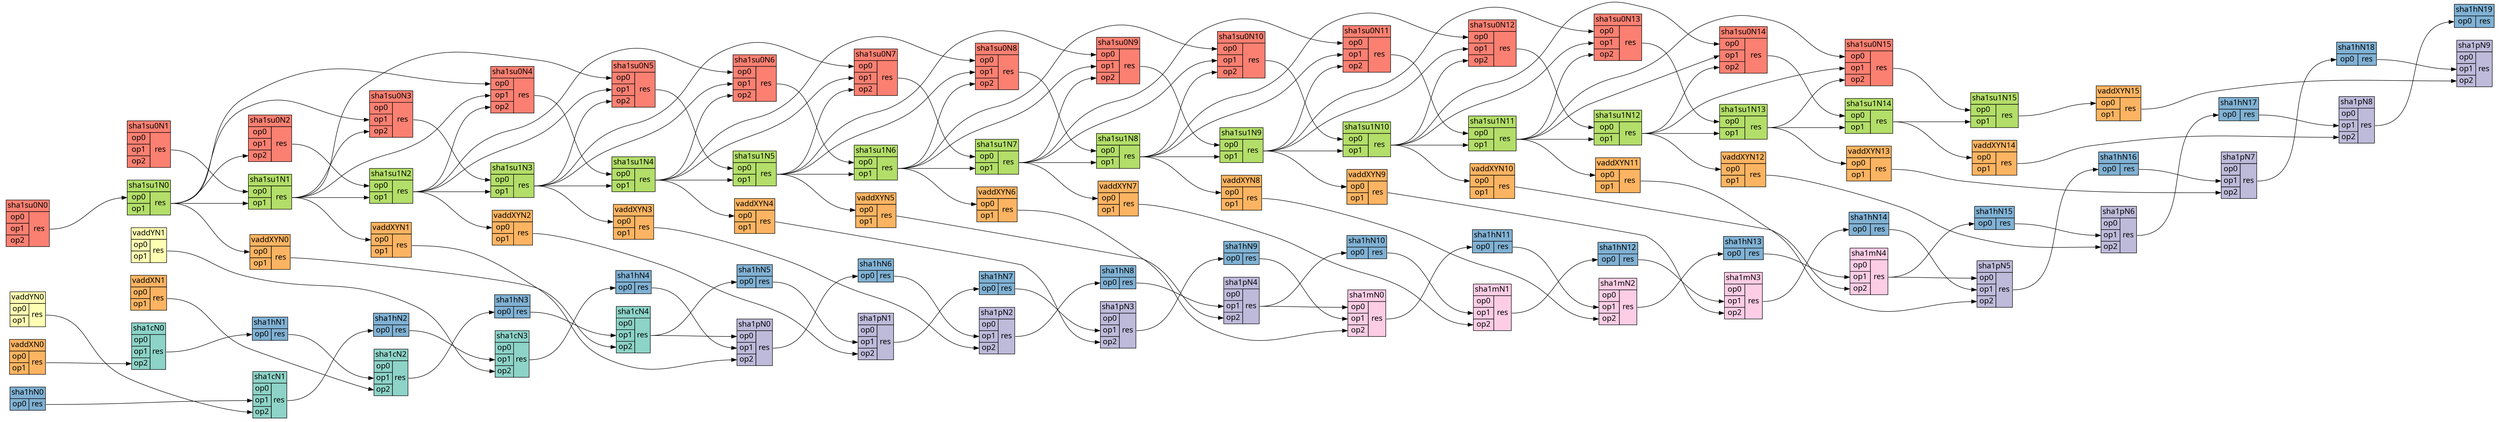 digraph g {
	mode=hier;
	newrank=true;
	esep=150;
	sep=300;
	rankdir=LR;
	overlap=false;
	ranksep="2";
	node [fontsize=16, fontname=Menlo];
	# super nodes
subgraph t0 {
	rank=same;
	# rankdir=TD;
	label="t_0";
	fontname=Menlo;

	sha1hT0 [group="sha1h",shape=none, label=<<table border="0" cellborder="1" cellspacing="0" bgcolor="#80b1d3"><tr><td colspan="2">sha1hN0</td></tr><tr><td port="op0">op0</td><td rowspan="1" port="res">res</td></tr></table>>]; # REAL


	sha1su0T0 [group="sha1su0",shape=none, label=<<table border="0" cellborder="1" cellspacing="0" bgcolor="#fb8072"><tr><td colspan="2">sha1su0N0</td></tr><tr><td port="op0">op0</td><td rowspan="3" port="res">res</td></tr><tr><td port="op1">op1</td></tr><tr><td port="op2">op2</td></tr></table>>]; # REAL

	vaddXT0 [group="vaddX",shape=none, label=<<table border="0" cellborder="1" cellspacing="0" bgcolor="#fdb462"><tr><td colspan="2">vaddXN0</td></tr><tr><td port="op0">op0</td><td rowspan="2" port="res">res</td></tr><tr><td port="op1">op1</td></tr></table>>]; # REAL

	vaddYT0 [group="vaddY",shape=none, label=<<table border="0" cellborder="1" cellspacing="0" bgcolor="#ffffb3"><tr><td colspan="2">vaddYN0</td></tr><tr><td port="op0">op0</td><td rowspan="2" port="res">res</td></tr><tr><td port="op1">op1</td></tr></table>>]; # REAL

	# intra-cycle order edges
	sha1su0T0 -> vaddYT0 [constraint=true,color=red,style=invis]; # intra-cycle
	vaddYT0 -> vaddXT0 [constraint=true,color=red,style=invis]; # intra-cycle
	vaddXT0 -> sha1hT0 [constraint=true,color=red,style=invis]; # intra-cycle
}
subgraph t1 {
	rank=same;
	# rankdir=TD;
	label="t_1";
	fontname=Menlo;
	sha1cT1 [group="sha1c",shape=none, label=<<table border="0" cellborder="1" cellspacing="0" bgcolor="#8dd3c7"><tr><td colspan="2">sha1cN0</td></tr><tr><td port="op0">op0</td><td rowspan="3" port="res">res</td></tr><tr><td port="op1">op1</td></tr><tr><td port="op2">op2</td></tr></table>>]; # REAL



	sha1su0T1 [group="sha1su0",shape=none, label=<<table border="0" cellborder="1" cellspacing="0" bgcolor="#fb8072"><tr><td colspan="2">sha1su0N1</td></tr><tr><td port="op0">op0</td><td rowspan="3" port="res">res</td></tr><tr><td port="op1">op1</td></tr><tr><td port="op2">op2</td></tr></table>>]; # REAL
	sha1su1T1 [group="sha1su1",shape=none, label=<<table border="0" cellborder="1" cellspacing="0" bgcolor="#b3de69"><tr><td colspan="2">sha1su1N0</td></tr><tr><td port="op0">op0</td><td rowspan="2" port="res">res</td></tr><tr><td port="op1">op1</td></tr></table>>]; # REAL
	vaddXT1 [group="vaddX",shape=none, label=<<table border="0" cellborder="1" cellspacing="0" bgcolor="#fdb462"><tr><td colspan="2">vaddXN1</td></tr><tr><td port="op0">op0</td><td rowspan="2" port="res">res</td></tr><tr><td port="op1">op1</td></tr></table>>]; # REAL

	vaddYT1 [group="vaddY",shape=none, label=<<table border="0" cellborder="1" cellspacing="0" bgcolor="#ffffb3"><tr><td colspan="2">vaddYN1</td></tr><tr><td port="op0">op0</td><td rowspan="2" port="res">res</td></tr><tr><td port="op1">op1</td></tr></table>>]; # REAL

	# intra-cycle order edges
	sha1su0T1 -> sha1su1T1 [constraint=true,color=red,style=invis]; # intra-cycle
	sha1su1T1 -> vaddYT1 [constraint=true,color=red,style=invis]; # intra-cycle
	vaddYT1 -> vaddXT1 [constraint=true,color=red,style=invis]; # intra-cycle
	vaddXT1 -> sha1cT1 [constraint=true,color=red,style=invis]; # intra-cycle
}
subgraph t2 {
	rank=same;
	# rankdir=TD;
	label="t_2";
	fontname=Menlo;
	sha1cT2 [group="sha1c",shape=none, label=<<table border="0" cellborder="1" cellspacing="0" bgcolor="#8dd3c7"><tr><td colspan="2">sha1cN1</td></tr><tr><td port="op0">op0</td><td rowspan="3" port="res">res</td></tr><tr><td port="op1">op1</td></tr><tr><td port="op2">op2</td></tr></table>>]; # REAL
	sha1hT2 [group="sha1h",shape=none, label=<<table border="0" cellborder="1" cellspacing="0" bgcolor="#80b1d3"><tr><td colspan="2">sha1hN1</td></tr><tr><td port="op0">op0</td><td rowspan="1" port="res">res</td></tr></table>>]; # REAL


	sha1su0T2 [group="sha1su0",shape=none, label=<<table border="0" cellborder="1" cellspacing="0" bgcolor="#fb8072"><tr><td colspan="2">sha1su0N2</td></tr><tr><td port="op0">op0</td><td rowspan="3" port="res">res</td></tr><tr><td port="op1">op1</td></tr><tr><td port="op2">op2</td></tr></table>>]; # REAL
	sha1su1T2 [group="sha1su1",shape=none, label=<<table border="0" cellborder="1" cellspacing="0" bgcolor="#b3de69"><tr><td colspan="2">sha1su1N1</td></tr><tr><td port="op0">op0</td><td rowspan="2" port="res">res</td></tr><tr><td port="op1">op1</td></tr></table>>]; # REAL

	vaddXYT2 [group="vaddXY",shape=none, label=<<table border="0" cellborder="1" cellspacing="0" bgcolor="#fdb462"><tr><td colspan="2">vaddXYN0</td></tr><tr><td port="op0">op0</td><td rowspan="2" port="res">res</td></tr><tr><td port="op1">op1</td></tr></table>>]; # REAL


	# intra-cycle order edges
	sha1su0T2 -> sha1su1T2 [constraint=true,color=red,style=invis]; # intra-cycle
	sha1su1T2 -> vaddXYT2 [constraint=true,color=red,style=invis]; # intra-cycle
	vaddXYT2 -> sha1hT2 [constraint=true,color=red,style=invis]; # intra-cycle
	sha1hT2 -> sha1cT2 [constraint=true,color=red,style=invis]; # intra-cycle
}
subgraph t3 {
	rank=same;
	# rankdir=TD;
	label="t_3";
	fontname=Menlo;
	sha1cT3 [group="sha1c",shape=none, label=<<table border="0" cellborder="1" cellspacing="0" bgcolor="#8dd3c7"><tr><td colspan="2">sha1cN2</td></tr><tr><td port="op0">op0</td><td rowspan="3" port="res">res</td></tr><tr><td port="op1">op1</td></tr><tr><td port="op2">op2</td></tr></table>>]; # REAL
	sha1hT3 [group="sha1h",shape=none, label=<<table border="0" cellborder="1" cellspacing="0" bgcolor="#80b1d3"><tr><td colspan="2">sha1hN2</td></tr><tr><td port="op0">op0</td><td rowspan="1" port="res">res</td></tr></table>>]; # REAL


	sha1su0T3 [group="sha1su0",shape=none, label=<<table border="0" cellborder="1" cellspacing="0" bgcolor="#fb8072"><tr><td colspan="2">sha1su0N3</td></tr><tr><td port="op0">op0</td><td rowspan="3" port="res">res</td></tr><tr><td port="op1">op1</td></tr><tr><td port="op2">op2</td></tr></table>>]; # REAL
	sha1su1T3 [group="sha1su1",shape=none, label=<<table border="0" cellborder="1" cellspacing="0" bgcolor="#b3de69"><tr><td colspan="2">sha1su1N2</td></tr><tr><td port="op0">op0</td><td rowspan="2" port="res">res</td></tr><tr><td port="op1">op1</td></tr></table>>]; # REAL

	vaddXYT3 [group="vaddXY",shape=none, label=<<table border="0" cellborder="1" cellspacing="0" bgcolor="#fdb462"><tr><td colspan="2">vaddXYN1</td></tr><tr><td port="op0">op0</td><td rowspan="2" port="res">res</td></tr><tr><td port="op1">op1</td></tr></table>>]; # REAL


	# intra-cycle order edges
	sha1su0T3 -> sha1su1T3 [constraint=true,color=red,style=invis]; # intra-cycle
	sha1su1T3 -> vaddXYT3 [constraint=true,color=red,style=invis]; # intra-cycle
	vaddXYT3 -> sha1hT3 [constraint=true,color=red,style=invis]; # intra-cycle
	sha1hT3 -> sha1cT3 [constraint=true,color=red,style=invis]; # intra-cycle
}
subgraph t4 {
	rank=same;
	# rankdir=TD;
	label="t_4";
	fontname=Menlo;
	sha1cT4 [group="sha1c",shape=none, label=<<table border="0" cellborder="1" cellspacing="0" bgcolor="#8dd3c7"><tr><td colspan="2">sha1cN3</td></tr><tr><td port="op0">op0</td><td rowspan="3" port="res">res</td></tr><tr><td port="op1">op1</td></tr><tr><td port="op2">op2</td></tr></table>>]; # REAL
	sha1hT4 [group="sha1h",shape=none, label=<<table border="0" cellborder="1" cellspacing="0" bgcolor="#80b1d3"><tr><td colspan="2">sha1hN3</td></tr><tr><td port="op0">op0</td><td rowspan="1" port="res">res</td></tr></table>>]; # REAL


	sha1su0T4 [group="sha1su0",shape=none, label=<<table border="0" cellborder="1" cellspacing="0" bgcolor="#fb8072"><tr><td colspan="2">sha1su0N4</td></tr><tr><td port="op0">op0</td><td rowspan="3" port="res">res</td></tr><tr><td port="op1">op1</td></tr><tr><td port="op2">op2</td></tr></table>>]; # REAL
	sha1su1T4 [group="sha1su1",shape=none, label=<<table border="0" cellborder="1" cellspacing="0" bgcolor="#b3de69"><tr><td colspan="2">sha1su1N3</td></tr><tr><td port="op0">op0</td><td rowspan="2" port="res">res</td></tr><tr><td port="op1">op1</td></tr></table>>]; # REAL

	vaddXYT4 [group="vaddXY",shape=none, label=<<table border="0" cellborder="1" cellspacing="0" bgcolor="#fdb462"><tr><td colspan="2">vaddXYN2</td></tr><tr><td port="op0">op0</td><td rowspan="2" port="res">res</td></tr><tr><td port="op1">op1</td></tr></table>>]; # REAL


	# intra-cycle order edges
	sha1su0T4 -> sha1su1T4 [constraint=true,color=red,style=invis]; # intra-cycle
	sha1su1T4 -> vaddXYT4 [constraint=true,color=red,style=invis]; # intra-cycle
	vaddXYT4 -> sha1hT4 [constraint=true,color=red,style=invis]; # intra-cycle
	sha1hT4 -> sha1cT4 [constraint=true,color=red,style=invis]; # intra-cycle
}
subgraph t5 {
	rank=same;
	# rankdir=TD;
	label="t_5";
	fontname=Menlo;
	sha1cT5 [group="sha1c",shape=none, label=<<table border="0" cellborder="1" cellspacing="0" bgcolor="#8dd3c7"><tr><td colspan="2">sha1cN4</td></tr><tr><td port="op0">op0</td><td rowspan="3" port="res">res</td></tr><tr><td port="op1">op1</td></tr><tr><td port="op2">op2</td></tr></table>>]; # REAL
	sha1hT5 [group="sha1h",shape=none, label=<<table border="0" cellborder="1" cellspacing="0" bgcolor="#80b1d3"><tr><td colspan="2">sha1hN4</td></tr><tr><td port="op0">op0</td><td rowspan="1" port="res">res</td></tr></table>>]; # REAL


	sha1su0T5 [group="sha1su0",shape=none, label=<<table border="0" cellborder="1" cellspacing="0" bgcolor="#fb8072"><tr><td colspan="2">sha1su0N5</td></tr><tr><td port="op0">op0</td><td rowspan="3" port="res">res</td></tr><tr><td port="op1">op1</td></tr><tr><td port="op2">op2</td></tr></table>>]; # REAL
	sha1su1T5 [group="sha1su1",shape=none, label=<<table border="0" cellborder="1" cellspacing="0" bgcolor="#b3de69"><tr><td colspan="2">sha1su1N4</td></tr><tr><td port="op0">op0</td><td rowspan="2" port="res">res</td></tr><tr><td port="op1">op1</td></tr></table>>]; # REAL

	vaddXYT5 [group="vaddXY",shape=none, label=<<table border="0" cellborder="1" cellspacing="0" bgcolor="#fdb462"><tr><td colspan="2">vaddXYN3</td></tr><tr><td port="op0">op0</td><td rowspan="2" port="res">res</td></tr><tr><td port="op1">op1</td></tr></table>>]; # REAL


	# intra-cycle order edges
	sha1su0T5 -> sha1su1T5 [constraint=true,color=red,style=invis]; # intra-cycle
	sha1su1T5 -> vaddXYT5 [constraint=true,color=red,style=invis]; # intra-cycle
	vaddXYT5 -> sha1hT5 [constraint=true,color=red,style=invis]; # intra-cycle
	sha1hT5 -> sha1cT5 [constraint=true,color=red,style=invis]; # intra-cycle
}
subgraph t6 {
	rank=same;
	# rankdir=TD;
	label="t_6";
	fontname=Menlo;

	sha1hT6 [group="sha1h",shape=none, label=<<table border="0" cellborder="1" cellspacing="0" bgcolor="#80b1d3"><tr><td colspan="2">sha1hN5</td></tr><tr><td port="op0">op0</td><td rowspan="1" port="res">res</td></tr></table>>]; # REAL

	sha1pT6 [group="sha1p",shape=none, label=<<table border="0" cellborder="1" cellspacing="0" bgcolor="#bebada"><tr><td colspan="2">sha1pN0</td></tr><tr><td port="op0">op0</td><td rowspan="3" port="res">res</td></tr><tr><td port="op1">op1</td></tr><tr><td port="op2">op2</td></tr></table>>]; # REAL
	sha1su0T6 [group="sha1su0",shape=none, label=<<table border="0" cellborder="1" cellspacing="0" bgcolor="#fb8072"><tr><td colspan="2">sha1su0N6</td></tr><tr><td port="op0">op0</td><td rowspan="3" port="res">res</td></tr><tr><td port="op1">op1</td></tr><tr><td port="op2">op2</td></tr></table>>]; # REAL
	sha1su1T6 [group="sha1su1",shape=none, label=<<table border="0" cellborder="1" cellspacing="0" bgcolor="#b3de69"><tr><td colspan="2">sha1su1N5</td></tr><tr><td port="op0">op0</td><td rowspan="2" port="res">res</td></tr><tr><td port="op1">op1</td></tr></table>>]; # REAL

	vaddXYT6 [group="vaddXY",shape=none, label=<<table border="0" cellborder="1" cellspacing="0" bgcolor="#fdb462"><tr><td colspan="2">vaddXYN4</td></tr><tr><td port="op0">op0</td><td rowspan="2" port="res">res</td></tr><tr><td port="op1">op1</td></tr></table>>]; # REAL


	# intra-cycle order edges
	sha1su0T6 -> sha1su1T6 [constraint=true,color=red,style=invis]; # intra-cycle
	sha1su1T6 -> vaddXYT6 [constraint=true,color=red,style=invis]; # intra-cycle
	vaddXYT6 -> sha1hT6 [constraint=true,color=red,style=invis]; # intra-cycle
	sha1hT6 -> sha1pT6 [constraint=true,color=red,style=invis]; # intra-cycle
}
subgraph t7 {
	rank=same;
	# rankdir=TD;
	label="t_7";
	fontname=Menlo;

	sha1hT7 [group="sha1h",shape=none, label=<<table border="0" cellborder="1" cellspacing="0" bgcolor="#80b1d3"><tr><td colspan="2">sha1hN6</td></tr><tr><td port="op0">op0</td><td rowspan="1" port="res">res</td></tr></table>>]; # REAL

	sha1pT7 [group="sha1p",shape=none, label=<<table border="0" cellborder="1" cellspacing="0" bgcolor="#bebada"><tr><td colspan="2">sha1pN1</td></tr><tr><td port="op0">op0</td><td rowspan="3" port="res">res</td></tr><tr><td port="op1">op1</td></tr><tr><td port="op2">op2</td></tr></table>>]; # REAL
	sha1su0T7 [group="sha1su0",shape=none, label=<<table border="0" cellborder="1" cellspacing="0" bgcolor="#fb8072"><tr><td colspan="2">sha1su0N7</td></tr><tr><td port="op0">op0</td><td rowspan="3" port="res">res</td></tr><tr><td port="op1">op1</td></tr><tr><td port="op2">op2</td></tr></table>>]; # REAL
	sha1su1T7 [group="sha1su1",shape=none, label=<<table border="0" cellborder="1" cellspacing="0" bgcolor="#b3de69"><tr><td colspan="2">sha1su1N6</td></tr><tr><td port="op0">op0</td><td rowspan="2" port="res">res</td></tr><tr><td port="op1">op1</td></tr></table>>]; # REAL

	vaddXYT7 [group="vaddXY",shape=none, label=<<table border="0" cellborder="1" cellspacing="0" bgcolor="#fdb462"><tr><td colspan="2">vaddXYN5</td></tr><tr><td port="op0">op0</td><td rowspan="2" port="res">res</td></tr><tr><td port="op1">op1</td></tr></table>>]; # REAL


	# intra-cycle order edges
	sha1su0T7 -> sha1su1T7 [constraint=true,color=red,style=invis]; # intra-cycle
	sha1su1T7 -> vaddXYT7 [constraint=true,color=red,style=invis]; # intra-cycle
	vaddXYT7 -> sha1hT7 [constraint=true,color=red,style=invis]; # intra-cycle
	sha1hT7 -> sha1pT7 [constraint=true,color=red,style=invis]; # intra-cycle
}
subgraph t8 {
	rank=same;
	# rankdir=TD;
	label="t_8";
	fontname=Menlo;

	sha1hT8 [group="sha1h",shape=none, label=<<table border="0" cellborder="1" cellspacing="0" bgcolor="#80b1d3"><tr><td colspan="2">sha1hN7</td></tr><tr><td port="op0">op0</td><td rowspan="1" port="res">res</td></tr></table>>]; # REAL

	sha1pT8 [group="sha1p",shape=none, label=<<table border="0" cellborder="1" cellspacing="0" bgcolor="#bebada"><tr><td colspan="2">sha1pN2</td></tr><tr><td port="op0">op0</td><td rowspan="3" port="res">res</td></tr><tr><td port="op1">op1</td></tr><tr><td port="op2">op2</td></tr></table>>]; # REAL
	sha1su0T8 [group="sha1su0",shape=none, label=<<table border="0" cellborder="1" cellspacing="0" bgcolor="#fb8072"><tr><td colspan="2">sha1su0N8</td></tr><tr><td port="op0">op0</td><td rowspan="3" port="res">res</td></tr><tr><td port="op1">op1</td></tr><tr><td port="op2">op2</td></tr></table>>]; # REAL
	sha1su1T8 [group="sha1su1",shape=none, label=<<table border="0" cellborder="1" cellspacing="0" bgcolor="#b3de69"><tr><td colspan="2">sha1su1N7</td></tr><tr><td port="op0">op0</td><td rowspan="2" port="res">res</td></tr><tr><td port="op1">op1</td></tr></table>>]; # REAL

	vaddXYT8 [group="vaddXY",shape=none, label=<<table border="0" cellborder="1" cellspacing="0" bgcolor="#fdb462"><tr><td colspan="2">vaddXYN6</td></tr><tr><td port="op0">op0</td><td rowspan="2" port="res">res</td></tr><tr><td port="op1">op1</td></tr></table>>]; # REAL


	# intra-cycle order edges
	sha1su0T8 -> sha1su1T8 [constraint=true,color=red,style=invis]; # intra-cycle
	sha1su1T8 -> vaddXYT8 [constraint=true,color=red,style=invis]; # intra-cycle
	vaddXYT8 -> sha1hT8 [constraint=true,color=red,style=invis]; # intra-cycle
	sha1hT8 -> sha1pT8 [constraint=true,color=red,style=invis]; # intra-cycle
}
subgraph t9 {
	rank=same;
	# rankdir=TD;
	label="t_9";
	fontname=Menlo;

	sha1hT9 [group="sha1h",shape=none, label=<<table border="0" cellborder="1" cellspacing="0" bgcolor="#80b1d3"><tr><td colspan="2">sha1hN8</td></tr><tr><td port="op0">op0</td><td rowspan="1" port="res">res</td></tr></table>>]; # REAL

	sha1pT9 [group="sha1p",shape=none, label=<<table border="0" cellborder="1" cellspacing="0" bgcolor="#bebada"><tr><td colspan="2">sha1pN3</td></tr><tr><td port="op0">op0</td><td rowspan="3" port="res">res</td></tr><tr><td port="op1">op1</td></tr><tr><td port="op2">op2</td></tr></table>>]; # REAL
	sha1su0T9 [group="sha1su0",shape=none, label=<<table border="0" cellborder="1" cellspacing="0" bgcolor="#fb8072"><tr><td colspan="2">sha1su0N9</td></tr><tr><td port="op0">op0</td><td rowspan="3" port="res">res</td></tr><tr><td port="op1">op1</td></tr><tr><td port="op2">op2</td></tr></table>>]; # REAL
	sha1su1T9 [group="sha1su1",shape=none, label=<<table border="0" cellborder="1" cellspacing="0" bgcolor="#b3de69"><tr><td colspan="2">sha1su1N8</td></tr><tr><td port="op0">op0</td><td rowspan="2" port="res">res</td></tr><tr><td port="op1">op1</td></tr></table>>]; # REAL

	vaddXYT9 [group="vaddXY",shape=none, label=<<table border="0" cellborder="1" cellspacing="0" bgcolor="#fdb462"><tr><td colspan="2">vaddXYN7</td></tr><tr><td port="op0">op0</td><td rowspan="2" port="res">res</td></tr><tr><td port="op1">op1</td></tr></table>>]; # REAL


	# intra-cycle order edges
	sha1su0T9 -> sha1su1T9 [constraint=true,color=red,style=invis]; # intra-cycle
	sha1su1T9 -> vaddXYT9 [constraint=true,color=red,style=invis]; # intra-cycle
	vaddXYT9 -> sha1hT9 [constraint=true,color=red,style=invis]; # intra-cycle
	sha1hT9 -> sha1pT9 [constraint=true,color=red,style=invis]; # intra-cycle
}
subgraph t10 {
	rank=same;
	# rankdir=TD;
	label="t_10";
	fontname=Menlo;

	sha1hT10 [group="sha1h",shape=none, label=<<table border="0" cellborder="1" cellspacing="0" bgcolor="#80b1d3"><tr><td colspan="2">sha1hN9</td></tr><tr><td port="op0">op0</td><td rowspan="1" port="res">res</td></tr></table>>]; # REAL

	sha1pT10 [group="sha1p",shape=none, label=<<table border="0" cellborder="1" cellspacing="0" bgcolor="#bebada"><tr><td colspan="2">sha1pN4</td></tr><tr><td port="op0">op0</td><td rowspan="3" port="res">res</td></tr><tr><td port="op1">op1</td></tr><tr><td port="op2">op2</td></tr></table>>]; # REAL
	sha1su0T10 [group="sha1su0",shape=none, label=<<table border="0" cellborder="1" cellspacing="0" bgcolor="#fb8072"><tr><td colspan="2">sha1su0N10</td></tr><tr><td port="op0">op0</td><td rowspan="3" port="res">res</td></tr><tr><td port="op1">op1</td></tr><tr><td port="op2">op2</td></tr></table>>]; # REAL
	sha1su1T10 [group="sha1su1",shape=none, label=<<table border="0" cellborder="1" cellspacing="0" bgcolor="#b3de69"><tr><td colspan="2">sha1su1N9</td></tr><tr><td port="op0">op0</td><td rowspan="2" port="res">res</td></tr><tr><td port="op1">op1</td></tr></table>>]; # REAL

	vaddXYT10 [group="vaddXY",shape=none, label=<<table border="0" cellborder="1" cellspacing="0" bgcolor="#fdb462"><tr><td colspan="2">vaddXYN8</td></tr><tr><td port="op0">op0</td><td rowspan="2" port="res">res</td></tr><tr><td port="op1">op1</td></tr></table>>]; # REAL


	# intra-cycle order edges
	sha1su0T10 -> sha1su1T10 [constraint=true,color=red,style=invis]; # intra-cycle
	sha1su1T10 -> vaddXYT10 [constraint=true,color=red,style=invis]; # intra-cycle
	vaddXYT10 -> sha1hT10 [constraint=true,color=red,style=invis]; # intra-cycle
	sha1hT10 -> sha1pT10 [constraint=true,color=red,style=invis]; # intra-cycle
}
subgraph t11 {
	rank=same;
	# rankdir=TD;
	label="t_11";
	fontname=Menlo;

	sha1hT11 [group="sha1h",shape=none, label=<<table border="0" cellborder="1" cellspacing="0" bgcolor="#80b1d3"><tr><td colspan="2">sha1hN10</td></tr><tr><td port="op0">op0</td><td rowspan="1" port="res">res</td></tr></table>>]; # REAL
	sha1mT11 [group="sha1m",shape=none, label=<<table border="0" cellborder="1" cellspacing="0" bgcolor="#fccde5"><tr><td colspan="2">sha1mN0</td></tr><tr><td port="op0">op0</td><td rowspan="3" port="res">res</td></tr><tr><td port="op1">op1</td></tr><tr><td port="op2">op2</td></tr></table>>]; # REAL

	sha1su0T11 [group="sha1su0",shape=none, label=<<table border="0" cellborder="1" cellspacing="0" bgcolor="#fb8072"><tr><td colspan="2">sha1su0N11</td></tr><tr><td port="op0">op0</td><td rowspan="3" port="res">res</td></tr><tr><td port="op1">op1</td></tr><tr><td port="op2">op2</td></tr></table>>]; # REAL
	sha1su1T11 [group="sha1su1",shape=none, label=<<table border="0" cellborder="1" cellspacing="0" bgcolor="#b3de69"><tr><td colspan="2">sha1su1N10</td></tr><tr><td port="op0">op0</td><td rowspan="2" port="res">res</td></tr><tr><td port="op1">op1</td></tr></table>>]; # REAL

	vaddXYT11 [group="vaddXY",shape=none, label=<<table border="0" cellborder="1" cellspacing="0" bgcolor="#fdb462"><tr><td colspan="2">vaddXYN9</td></tr><tr><td port="op0">op0</td><td rowspan="2" port="res">res</td></tr><tr><td port="op1">op1</td></tr></table>>]; # REAL


	# intra-cycle order edges
	sha1su0T11 -> sha1su1T11 [constraint=true,color=red,style=invis]; # intra-cycle
	sha1su1T11 -> vaddXYT11 [constraint=true,color=red,style=invis]; # intra-cycle
	vaddXYT11 -> sha1hT11 [constraint=true,color=red,style=invis]; # intra-cycle
	sha1hT11 -> sha1mT11 [constraint=true,color=red,style=invis]; # intra-cycle
}
subgraph t12 {
	rank=same;
	# rankdir=TD;
	label="t_12";
	fontname=Menlo;

	sha1hT12 [group="sha1h",shape=none, label=<<table border="0" cellborder="1" cellspacing="0" bgcolor="#80b1d3"><tr><td colspan="2">sha1hN11</td></tr><tr><td port="op0">op0</td><td rowspan="1" port="res">res</td></tr></table>>]; # REAL
	sha1mT12 [group="sha1m",shape=none, label=<<table border="0" cellborder="1" cellspacing="0" bgcolor="#fccde5"><tr><td colspan="2">sha1mN1</td></tr><tr><td port="op0">op0</td><td rowspan="3" port="res">res</td></tr><tr><td port="op1">op1</td></tr><tr><td port="op2">op2</td></tr></table>>]; # REAL

	sha1su0T12 [group="sha1su0",shape=none, label=<<table border="0" cellborder="1" cellspacing="0" bgcolor="#fb8072"><tr><td colspan="2">sha1su0N12</td></tr><tr><td port="op0">op0</td><td rowspan="3" port="res">res</td></tr><tr><td port="op1">op1</td></tr><tr><td port="op2">op2</td></tr></table>>]; # REAL
	sha1su1T12 [group="sha1su1",shape=none, label=<<table border="0" cellborder="1" cellspacing="0" bgcolor="#b3de69"><tr><td colspan="2">sha1su1N11</td></tr><tr><td port="op0">op0</td><td rowspan="2" port="res">res</td></tr><tr><td port="op1">op1</td></tr></table>>]; # REAL

	vaddXYT12 [group="vaddXY",shape=none, label=<<table border="0" cellborder="1" cellspacing="0" bgcolor="#fdb462"><tr><td colspan="2">vaddXYN10</td></tr><tr><td port="op0">op0</td><td rowspan="2" port="res">res</td></tr><tr><td port="op1">op1</td></tr></table>>]; # REAL


	# intra-cycle order edges
	sha1su0T12 -> sha1su1T12 [constraint=true,color=red,style=invis]; # intra-cycle
	sha1su1T12 -> vaddXYT12 [constraint=true,color=red,style=invis]; # intra-cycle
	vaddXYT12 -> sha1hT12 [constraint=true,color=red,style=invis]; # intra-cycle
	sha1hT12 -> sha1mT12 [constraint=true,color=red,style=invis]; # intra-cycle
}
subgraph t13 {
	rank=same;
	# rankdir=TD;
	label="t_13";
	fontname=Menlo;

	sha1hT13 [group="sha1h",shape=none, label=<<table border="0" cellborder="1" cellspacing="0" bgcolor="#80b1d3"><tr><td colspan="2">sha1hN12</td></tr><tr><td port="op0">op0</td><td rowspan="1" port="res">res</td></tr></table>>]; # REAL
	sha1mT13 [group="sha1m",shape=none, label=<<table border="0" cellborder="1" cellspacing="0" bgcolor="#fccde5"><tr><td colspan="2">sha1mN2</td></tr><tr><td port="op0">op0</td><td rowspan="3" port="res">res</td></tr><tr><td port="op1">op1</td></tr><tr><td port="op2">op2</td></tr></table>>]; # REAL

	sha1su0T13 [group="sha1su0",shape=none, label=<<table border="0" cellborder="1" cellspacing="0" bgcolor="#fb8072"><tr><td colspan="2">sha1su0N13</td></tr><tr><td port="op0">op0</td><td rowspan="3" port="res">res</td></tr><tr><td port="op1">op1</td></tr><tr><td port="op2">op2</td></tr></table>>]; # REAL
	sha1su1T13 [group="sha1su1",shape=none, label=<<table border="0" cellborder="1" cellspacing="0" bgcolor="#b3de69"><tr><td colspan="2">sha1su1N12</td></tr><tr><td port="op0">op0</td><td rowspan="2" port="res">res</td></tr><tr><td port="op1">op1</td></tr></table>>]; # REAL

	vaddXYT13 [group="vaddXY",shape=none, label=<<table border="0" cellborder="1" cellspacing="0" bgcolor="#fdb462"><tr><td colspan="2">vaddXYN11</td></tr><tr><td port="op0">op0</td><td rowspan="2" port="res">res</td></tr><tr><td port="op1">op1</td></tr></table>>]; # REAL


	# intra-cycle order edges
	sha1su0T13 -> sha1su1T13 [constraint=true,color=red,style=invis]; # intra-cycle
	sha1su1T13 -> vaddXYT13 [constraint=true,color=red,style=invis]; # intra-cycle
	vaddXYT13 -> sha1hT13 [constraint=true,color=red,style=invis]; # intra-cycle
	sha1hT13 -> sha1mT13 [constraint=true,color=red,style=invis]; # intra-cycle
}
subgraph t14 {
	rank=same;
	# rankdir=TD;
	label="t_14";
	fontname=Menlo;

	sha1hT14 [group="sha1h",shape=none, label=<<table border="0" cellborder="1" cellspacing="0" bgcolor="#80b1d3"><tr><td colspan="2">sha1hN13</td></tr><tr><td port="op0">op0</td><td rowspan="1" port="res">res</td></tr></table>>]; # REAL
	sha1mT14 [group="sha1m",shape=none, label=<<table border="0" cellborder="1" cellspacing="0" bgcolor="#fccde5"><tr><td colspan="2">sha1mN3</td></tr><tr><td port="op0">op0</td><td rowspan="3" port="res">res</td></tr><tr><td port="op1">op1</td></tr><tr><td port="op2">op2</td></tr></table>>]; # REAL

	sha1su0T14 [group="sha1su0",shape=none, label=<<table border="0" cellborder="1" cellspacing="0" bgcolor="#fb8072"><tr><td colspan="2">sha1su0N14</td></tr><tr><td port="op0">op0</td><td rowspan="3" port="res">res</td></tr><tr><td port="op1">op1</td></tr><tr><td port="op2">op2</td></tr></table>>]; # REAL
	sha1su1T14 [group="sha1su1",shape=none, label=<<table border="0" cellborder="1" cellspacing="0" bgcolor="#b3de69"><tr><td colspan="2">sha1su1N13</td></tr><tr><td port="op0">op0</td><td rowspan="2" port="res">res</td></tr><tr><td port="op1">op1</td></tr></table>>]; # REAL

	vaddXYT14 [group="vaddXY",shape=none, label=<<table border="0" cellborder="1" cellspacing="0" bgcolor="#fdb462"><tr><td colspan="2">vaddXYN12</td></tr><tr><td port="op0">op0</td><td rowspan="2" port="res">res</td></tr><tr><td port="op1">op1</td></tr></table>>]; # REAL


	# intra-cycle order edges
	sha1su0T14 -> sha1su1T14 [constraint=true,color=red,style=invis]; # intra-cycle
	sha1su1T14 -> vaddXYT14 [constraint=true,color=red,style=invis]; # intra-cycle
	vaddXYT14 -> sha1hT14 [constraint=true,color=red,style=invis]; # intra-cycle
	sha1hT14 -> sha1mT14 [constraint=true,color=red,style=invis]; # intra-cycle
}
subgraph t15 {
	rank=same;
	# rankdir=TD;
	label="t_15";
	fontname=Menlo;

	sha1hT15 [group="sha1h",shape=none, label=<<table border="0" cellborder="1" cellspacing="0" bgcolor="#80b1d3"><tr><td colspan="2">sha1hN14</td></tr><tr><td port="op0">op0</td><td rowspan="1" port="res">res</td></tr></table>>]; # REAL
	sha1mT15 [group="sha1m",shape=none, label=<<table border="0" cellborder="1" cellspacing="0" bgcolor="#fccde5"><tr><td colspan="2">sha1mN4</td></tr><tr><td port="op0">op0</td><td rowspan="3" port="res">res</td></tr><tr><td port="op1">op1</td></tr><tr><td port="op2">op2</td></tr></table>>]; # REAL

	sha1su0T15 [group="sha1su0",shape=none, label=<<table border="0" cellborder="1" cellspacing="0" bgcolor="#fb8072"><tr><td colspan="2">sha1su0N15</td></tr><tr><td port="op0">op0</td><td rowspan="3" port="res">res</td></tr><tr><td port="op1">op1</td></tr><tr><td port="op2">op2</td></tr></table>>]; # REAL
	sha1su1T15 [group="sha1su1",shape=none, label=<<table border="0" cellborder="1" cellspacing="0" bgcolor="#b3de69"><tr><td colspan="2">sha1su1N14</td></tr><tr><td port="op0">op0</td><td rowspan="2" port="res">res</td></tr><tr><td port="op1">op1</td></tr></table>>]; # REAL

	vaddXYT15 [group="vaddXY",shape=none, label=<<table border="0" cellborder="1" cellspacing="0" bgcolor="#fdb462"><tr><td colspan="2">vaddXYN13</td></tr><tr><td port="op0">op0</td><td rowspan="2" port="res">res</td></tr><tr><td port="op1">op1</td></tr></table>>]; # REAL


	# intra-cycle order edges
	sha1su0T15 -> sha1su1T15 [constraint=true,color=red,style=invis]; # intra-cycle
	sha1su1T15 -> vaddXYT15 [constraint=true,color=red,style=invis]; # intra-cycle
	vaddXYT15 -> sha1hT15 [constraint=true,color=red,style=invis]; # intra-cycle
	sha1hT15 -> sha1mT15 [constraint=true,color=red,style=invis]; # intra-cycle
}
subgraph t16 {
	rank=same;
	# rankdir=TD;
	label="t_16";
	fontname=Menlo;

	sha1hT16 [group="sha1h",shape=none, label=<<table border="0" cellborder="1" cellspacing="0" bgcolor="#80b1d3"><tr><td colspan="2">sha1hN15</td></tr><tr><td port="op0">op0</td><td rowspan="1" port="res">res</td></tr></table>>]; # REAL

	sha1pT16 [group="sha1p",shape=none, label=<<table border="0" cellborder="1" cellspacing="0" bgcolor="#bebada"><tr><td colspan="2">sha1pN5</td></tr><tr><td port="op0">op0</td><td rowspan="3" port="res">res</td></tr><tr><td port="op1">op1</td></tr><tr><td port="op2">op2</td></tr></table>>]; # REAL

	sha1su1T16 [group="sha1su1",shape=none, label=<<table border="0" cellborder="1" cellspacing="0" bgcolor="#b3de69"><tr><td colspan="2">sha1su1N15</td></tr><tr><td port="op0">op0</td><td rowspan="2" port="res">res</td></tr><tr><td port="op1">op1</td></tr></table>>]; # REAL

	vaddXYT16 [group="vaddXY",shape=none, label=<<table border="0" cellborder="1" cellspacing="0" bgcolor="#fdb462"><tr><td colspan="2">vaddXYN14</td></tr><tr><td port="op0">op0</td><td rowspan="2" port="res">res</td></tr><tr><td port="op1">op1</td></tr></table>>]; # REAL


	# intra-cycle order edges
	sha1su1T16 -> vaddXYT16 [constraint=true,color=red,style=invis]; # intra-cycle
	vaddXYT16 -> sha1hT16 [constraint=true,color=red,style=invis]; # intra-cycle
	sha1hT16 -> sha1pT16 [constraint=true,color=red,style=invis]; # intra-cycle
}
subgraph t17 {
	rank=same;
	# rankdir=TD;
	label="t_17";
	fontname=Menlo;

	sha1hT17 [group="sha1h",shape=none, label=<<table border="0" cellborder="1" cellspacing="0" bgcolor="#80b1d3"><tr><td colspan="2">sha1hN16</td></tr><tr><td port="op0">op0</td><td rowspan="1" port="res">res</td></tr></table>>]; # REAL

	sha1pT17 [group="sha1p",shape=none, label=<<table border="0" cellborder="1" cellspacing="0" bgcolor="#bebada"><tr><td colspan="2">sha1pN6</td></tr><tr><td port="op0">op0</td><td rowspan="3" port="res">res</td></tr><tr><td port="op1">op1</td></tr><tr><td port="op2">op2</td></tr></table>>]; # REAL



	vaddXYT17 [group="vaddXY",shape=none, label=<<table border="0" cellborder="1" cellspacing="0" bgcolor="#fdb462"><tr><td colspan="2">vaddXYN15</td></tr><tr><td port="op0">op0</td><td rowspan="2" port="res">res</td></tr><tr><td port="op1">op1</td></tr></table>>]; # REAL


	# intra-cycle order edges
	vaddXYT17 -> sha1hT17 [constraint=true,color=red,style=invis]; # intra-cycle
	sha1hT17 -> sha1pT17 [constraint=true,color=red,style=invis]; # intra-cycle
}
subgraph t18 {
	rank=same;
	# rankdir=TD;
	label="t_18";
	fontname=Menlo;

	sha1hT18 [group="sha1h",shape=none, label=<<table border="0" cellborder="1" cellspacing="0" bgcolor="#80b1d3"><tr><td colspan="2">sha1hN17</td></tr><tr><td port="op0">op0</td><td rowspan="1" port="res">res</td></tr></table>>]; # REAL

	sha1pT18 [group="sha1p",shape=none, label=<<table border="0" cellborder="1" cellspacing="0" bgcolor="#bebada"><tr><td colspan="2">sha1pN7</td></tr><tr><td port="op0">op0</td><td rowspan="3" port="res">res</td></tr><tr><td port="op1">op1</td></tr><tr><td port="op2">op2</td></tr></table>>]; # REAL






	# intra-cycle order edges
	sha1hT18 -> sha1pT18 [constraint=true,color=red,style=invis]; # intra-cycle
}
subgraph t19 {
	rank=same;
	# rankdir=TD;
	label="t_19";
	fontname=Menlo;

	sha1hT19 [group="sha1h",shape=none, label=<<table border="0" cellborder="1" cellspacing="0" bgcolor="#80b1d3"><tr><td colspan="2">sha1hN18</td></tr><tr><td port="op0">op0</td><td rowspan="1" port="res">res</td></tr></table>>]; # REAL

	sha1pT19 [group="sha1p",shape=none, label=<<table border="0" cellborder="1" cellspacing="0" bgcolor="#bebada"><tr><td colspan="2">sha1pN8</td></tr><tr><td port="op0">op0</td><td rowspan="3" port="res">res</td></tr><tr><td port="op1">op1</td></tr><tr><td port="op2">op2</td></tr></table>>]; # REAL






	# intra-cycle order edges
	sha1hT19 -> sha1pT19 [constraint=true,color=red,style=invis]; # intra-cycle
}
subgraph t20 {
	rank=same;
	# rankdir=TD;
	label="t_20";
	fontname=Menlo;

	sha1hT20 [group="sha1h",shape=none, label=<<table border="0" cellborder="1" cellspacing="0" bgcolor="#80b1d3"><tr><td colspan="2">sha1hN19</td></tr><tr><td port="op0">op0</td><td rowspan="1" port="res">res</td></tr></table>>]; # REAL

	sha1pT20 [group="sha1p",shape=none, label=<<table border="0" cellborder="1" cellspacing="0" bgcolor="#bebada"><tr><td colspan="2">sha1pN9</td></tr><tr><td port="op0">op0</td><td rowspan="3" port="res">res</td></tr><tr><td port="op1">op1</td></tr><tr><td port="op2">op2</td></tr></table>>]; # REAL






	# intra-cycle order edges
	sha1hT20 -> sha1pT20 [constraint=true,color=red,style=invis]; # intra-cycle
}


	# super node order edges






	# inter-cycle order edges



	# edges
	sha1su0T0:res:e -> sha1su1T1:op0:w
	vaddXT0:res:e -> sha1cT1:op2:w
	sha1su1T1:res:e -> vaddXYT2:op0:w
	sha1su0T1:res:e -> sha1su1T2:op0:w
	sha1su1T1:res:e -> sha1su1T2:op1:w
	sha1su1T1:res:e -> sha1su0T2:op2:w
	sha1cT1:res:e -> sha1hT2:op0:w
	sha1hT0:res:e -> sha1cT2:op1:w
	vaddYT0:res:e -> sha1cT2:op2:w
	sha1su1T2:res:e -> vaddXYT3:op0:w
	sha1su0T2:res:e -> sha1su1T3:op0:w
	sha1su1T2:res:e -> sha1su1T3:op1:w
	sha1su1T1:res:e -> sha1su0T3:op1:w
	sha1su1T2:res:e -> sha1su0T3:op2:w
	sha1cT2:res:e -> sha1hT3:op0:w
	sha1hT2:res:e -> sha1cT3:op1:w
	vaddXT1:res:e -> sha1cT3:op2:w
	sha1su1T3:res:e -> vaddXYT4:op0:w
	sha1su0T3:res:e -> sha1su1T4:op0:w
	sha1su1T3:res:e -> sha1su1T4:op1:w
	sha1su1T1:res:e -> sha1su0T4:op0:w
	sha1su1T2:res:e -> sha1su0T4:op1:w
	sha1su1T3:res:e -> sha1su0T4:op2:w
	sha1cT3:res:e -> sha1hT4:op0:w
	sha1hT3:res:e -> sha1cT4:op1:w
	vaddYT1:res:e -> sha1cT4:op2:w
	sha1su1T4:res:e -> vaddXYT5:op0:w
	sha1su0T4:res:e -> sha1su1T5:op0:w
	sha1su1T4:res:e -> sha1su1T5:op1:w
	sha1su1T2:res:e -> sha1su0T5:op0:w
	sha1su1T3:res:e -> sha1su0T5:op1:w
	sha1su1T4:res:e -> sha1su0T5:op2:w
	sha1cT4:res:e -> sha1hT5:op0:w
	sha1hT4:res:e -> sha1cT5:op1:w
	vaddXYT2:res:e -> sha1cT5:op2:w
	sha1su1T5:res:e -> vaddXYT6:op0:w
	sha1su0T5:res:e -> sha1su1T6:op0:w
	sha1su1T5:res:e -> sha1su1T6:op1:w
	sha1su1T3:res:e -> sha1su0T6:op0:w
	sha1su1T4:res:e -> sha1su0T6:op1:w
	sha1su1T5:res:e -> sha1su0T6:op2:w
	sha1cT5:res:e -> sha1pT6:op0:w
	sha1hT5:res:e -> sha1pT6:op1:w
	vaddXYT3:res:e -> sha1pT6:op2:w
	sha1cT5:res:e -> sha1hT6:op0:w
	sha1su1T6:res:e -> vaddXYT7:op0:w
	sha1su0T6:res:e -> sha1su1T7:op0:w
	sha1su1T6:res:e -> sha1su1T7:op1:w
	sha1su1T4:res:e -> sha1su0T7:op0:w
	sha1su1T5:res:e -> sha1su0T7:op1:w
	sha1su1T6:res:e -> sha1su0T7:op2:w
	sha1hT6:res:e -> sha1pT7:op1:w
	vaddXYT4:res:e -> sha1pT7:op2:w
	sha1pT6:res:e -> sha1hT7:op0:w
	sha1su1T7:res:e -> vaddXYT8:op0:w
	sha1su0T7:res:e -> sha1su1T8:op0:w
	sha1su1T7:res:e -> sha1su1T8:op1:w
	sha1su1T5:res:e -> sha1su0T8:op0:w
	sha1su1T6:res:e -> sha1su0T8:op1:w
	sha1su1T7:res:e -> sha1su0T8:op2:w
	sha1hT7:res:e -> sha1pT8:op1:w
	vaddXYT5:res:e -> sha1pT8:op2:w
	sha1pT7:res:e -> sha1hT8:op0:w
	sha1su1T8:res:e -> vaddXYT9:op0:w
	sha1su0T8:res:e -> sha1su1T9:op0:w
	sha1su1T8:res:e -> sha1su1T9:op1:w
	sha1su1T6:res:e -> sha1su0T9:op0:w
	sha1su1T7:res:e -> sha1su0T9:op1:w
	sha1su1T8:res:e -> sha1su0T9:op2:w
	sha1hT8:res:e -> sha1pT9:op1:w
	vaddXYT6:res:e -> sha1pT9:op2:w
	sha1pT8:res:e -> sha1hT9:op0:w
	sha1su1T9:res:e -> vaddXYT10:op0:w
	sha1su0T9:res:e -> sha1su1T10:op0:w
	sha1su1T9:res:e -> sha1su1T10:op1:w
	sha1su1T7:res:e -> sha1su0T10:op0:w
	sha1su1T8:res:e -> sha1su0T10:op1:w
	sha1su1T9:res:e -> sha1su0T10:op2:w
	sha1hT9:res:e -> sha1pT10:op1:w
	vaddXYT7:res:e -> sha1pT10:op2:w
	sha1pT9:res:e -> sha1hT10:op0:w
	sha1su1T10:res:e -> vaddXYT11:op0:w
	sha1su0T10:res:e -> sha1su1T11:op0:w
	sha1su1T10:res:e -> sha1su1T11:op1:w
	sha1su1T8:res:e -> sha1su0T11:op0:w
	sha1su1T9:res:e -> sha1su0T11:op1:w
	sha1su1T10:res:e -> sha1su0T11:op2:w
	sha1pT10:res:e -> sha1mT11:op0:w
	sha1hT10:res:e -> sha1mT11:op1:w
	vaddXYT8:res:e -> sha1mT11:op2:w
	sha1pT10:res:e -> sha1hT11:op0:w
	sha1su1T11:res:e -> vaddXYT12:op0:w
	sha1su0T11:res:e -> sha1su1T12:op0:w
	sha1su1T11:res:e -> sha1su1T12:op1:w
	sha1su1T9:res:e -> sha1su0T12:op0:w
	sha1su1T10:res:e -> sha1su0T12:op1:w
	sha1su1T11:res:e -> sha1su0T12:op2:w
	sha1hT11:res:e -> sha1mT12:op1:w
	vaddXYT9:res:e -> sha1mT12:op2:w
	sha1mT11:res:e -> sha1hT12:op0:w
	sha1su1T12:res:e -> vaddXYT13:op0:w
	sha1su0T12:res:e -> sha1su1T13:op0:w
	sha1su1T12:res:e -> sha1su1T13:op1:w
	sha1su1T10:res:e -> sha1su0T13:op0:w
	sha1su1T11:res:e -> sha1su0T13:op1:w
	sha1su1T12:res:e -> sha1su0T13:op2:w
	sha1hT12:res:e -> sha1mT13:op1:w
	vaddXYT10:res:e -> sha1mT13:op2:w
	sha1mT12:res:e -> sha1hT13:op0:w
	sha1su1T13:res:e -> vaddXYT14:op0:w
	sha1su0T13:res:e -> sha1su1T14:op0:w
	sha1su1T13:res:e -> sha1su1T14:op1:w
	sha1su1T11:res:e -> sha1su0T14:op0:w
	sha1su1T12:res:e -> sha1su0T14:op1:w
	sha1su1T13:res:e -> sha1su0T14:op2:w
	sha1hT13:res:e -> sha1mT14:op1:w
	vaddXYT11:res:e -> sha1mT14:op2:w
	sha1mT13:res:e -> sha1hT14:op0:w
	sha1su1T14:res:e -> vaddXYT15:op0:w
	sha1su0T14:res:e -> sha1su1T15:op0:w
	sha1su1T14:res:e -> sha1su1T15:op1:w
	sha1su1T12:res:e -> sha1su0T15:op0:w
	sha1su1T13:res:e -> sha1su0T15:op1:w
	sha1su1T14:res:e -> sha1su0T15:op2:w
	sha1hT14:res:e -> sha1mT15:op1:w
	vaddXYT12:res:e -> sha1mT15:op2:w
	sha1mT14:res:e -> sha1hT15:op0:w
	sha1su1T15:res:e -> vaddXYT16:op0:w
	sha1su0T15:res:e -> sha1su1T16:op0:w
	sha1su1T15:res:e -> sha1su1T16:op1:w
	sha1mT15:res:e -> sha1pT16:op0:w
	sha1hT15:res:e -> sha1pT16:op1:w
	vaddXYT13:res:e -> sha1pT16:op2:w
	sha1mT15:res:e -> sha1hT16:op0:w
	sha1su1T16:res:e -> vaddXYT17:op0:w
	sha1hT16:res:e -> sha1pT17:op1:w
	vaddXYT14:res:e -> sha1pT17:op2:w
	sha1pT16:res:e -> sha1hT17:op0:w
	sha1hT17:res:e -> sha1pT18:op1:w
	vaddXYT15:res:e -> sha1pT18:op2:w
	sha1pT17:res:e -> sha1hT18:op0:w
	sha1hT18:res:e -> sha1pT19:op1:w
	vaddXYT16:res:e -> sha1pT19:op2:w
	sha1pT18:res:e -> sha1hT19:op0:w
	sha1hT19:res:e -> sha1pT20:op1:w
	vaddXYT17:res:e -> sha1pT20:op2:w
	sha1pT19:res:e -> sha1hT20:op0:w
}
